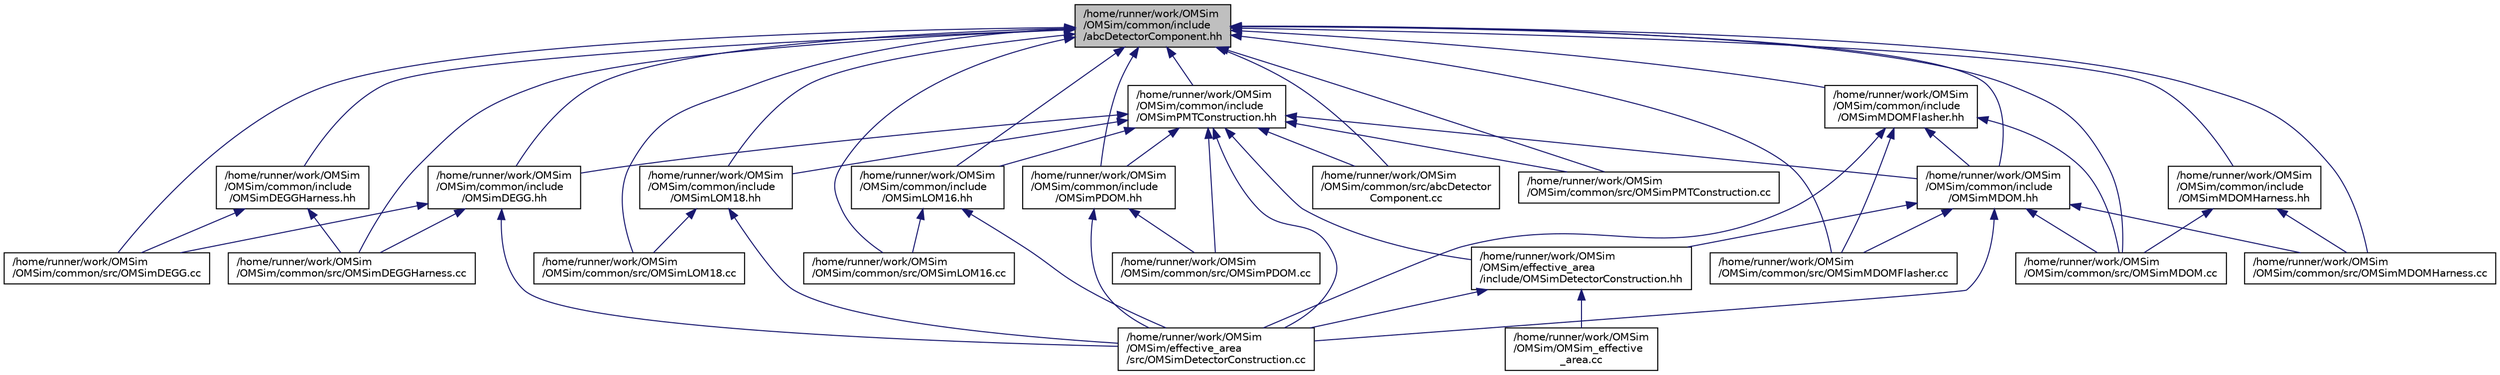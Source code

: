 digraph "/home/runner/work/OMSim/OMSim/common/include/abcDetectorComponent.hh"
{
 // LATEX_PDF_SIZE
  edge [fontname="Helvetica",fontsize="10",labelfontname="Helvetica",labelfontsize="10"];
  node [fontname="Helvetica",fontsize="10",shape=record];
  Node1 [label="/home/runner/work/OMSim\l/OMSim/common/include\l/abcDetectorComponent.hh",height=0.2,width=0.4,color="black", fillcolor="grey75", style="filled", fontcolor="black",tooltip=" "];
  Node1 -> Node2 [dir="back",color="midnightblue",fontsize="10",style="solid",fontname="Helvetica"];
  Node2 [label="/home/runner/work/OMSim\l/OMSim/common/include\l/OMSimDEGG.hh",height=0.2,width=0.4,color="black", fillcolor="white", style="filled",URL="$_o_m_sim_d_e_g_g_8hh.html",tooltip=" "];
  Node2 -> Node3 [dir="back",color="midnightblue",fontsize="10",style="solid",fontname="Helvetica"];
  Node3 [label="/home/runner/work/OMSim\l/OMSim/common/src/OMSimDEGG.cc",height=0.2,width=0.4,color="black", fillcolor="white", style="filled",URL="$_o_m_sim_d_e_g_g_8cc.html",tooltip="Construction of the DEGG class."];
  Node2 -> Node4 [dir="back",color="midnightblue",fontsize="10",style="solid",fontname="Helvetica"];
  Node4 [label="/home/runner/work/OMSim\l/OMSim/common/src/OMSimDEGGHarness.cc",height=0.2,width=0.4,color="black", fillcolor="white", style="filled",URL="$_o_m_sim_d_e_g_g_harness_8cc.html",tooltip=" "];
  Node2 -> Node5 [dir="back",color="midnightblue",fontsize="10",style="solid",fontname="Helvetica"];
  Node5 [label="/home/runner/work/OMSim\l/OMSim/effective_area\l/src/OMSimDetectorConstruction.cc",height=0.2,width=0.4,color="black", fillcolor="white", style="filled",URL="$_o_m_sim_detector_construction_8cc.html",tooltip="User defined detector."];
  Node1 -> Node6 [dir="back",color="midnightblue",fontsize="10",style="solid",fontname="Helvetica"];
  Node6 [label="/home/runner/work/OMSim\l/OMSim/common/include\l/OMSimDEGGHarness.hh",height=0.2,width=0.4,color="black", fillcolor="white", style="filled",URL="$_o_m_sim_d_e_g_g_harness_8hh.html",tooltip=" "];
  Node6 -> Node3 [dir="back",color="midnightblue",fontsize="10",style="solid",fontname="Helvetica"];
  Node6 -> Node4 [dir="back",color="midnightblue",fontsize="10",style="solid",fontname="Helvetica"];
  Node1 -> Node7 [dir="back",color="midnightblue",fontsize="10",style="solid",fontname="Helvetica"];
  Node7 [label="/home/runner/work/OMSim\l/OMSim/common/include\l/OMSimLOM16.hh",height=0.2,width=0.4,color="black", fillcolor="white", style="filled",URL="$_o_m_sim_l_o_m16_8hh.html",tooltip=" "];
  Node7 -> Node8 [dir="back",color="midnightblue",fontsize="10",style="solid",fontname="Helvetica"];
  Node8 [label="/home/runner/work/OMSim\l/OMSim/common/src/OMSimLOM16.cc",height=0.2,width=0.4,color="black", fillcolor="white", style="filled",URL="$_o_m_sim_l_o_m16_8cc.html",tooltip="Construction of LOM16."];
  Node7 -> Node5 [dir="back",color="midnightblue",fontsize="10",style="solid",fontname="Helvetica"];
  Node1 -> Node9 [dir="back",color="midnightblue",fontsize="10",style="solid",fontname="Helvetica"];
  Node9 [label="/home/runner/work/OMSim\l/OMSim/common/include\l/OMSimLOM18.hh",height=0.2,width=0.4,color="black", fillcolor="white", style="filled",URL="$_o_m_sim_l_o_m18_8hh.html",tooltip=" "];
  Node9 -> Node10 [dir="back",color="midnightblue",fontsize="10",style="solid",fontname="Helvetica"];
  Node10 [label="/home/runner/work/OMSim\l/OMSim/common/src/OMSimLOM18.cc",height=0.2,width=0.4,color="black", fillcolor="white", style="filled",URL="$_o_m_sim_l_o_m18_8cc.html",tooltip="Construction of LOM18."];
  Node9 -> Node5 [dir="back",color="midnightblue",fontsize="10",style="solid",fontname="Helvetica"];
  Node1 -> Node11 [dir="back",color="midnightblue",fontsize="10",style="solid",fontname="Helvetica"];
  Node11 [label="/home/runner/work/OMSim\l/OMSim/common/include\l/OMSimMDOM.hh",height=0.2,width=0.4,color="black", fillcolor="white", style="filled",URL="$_o_m_sim_m_d_o_m_8hh.html",tooltip=" "];
  Node11 -> Node12 [dir="back",color="midnightblue",fontsize="10",style="solid",fontname="Helvetica"];
  Node12 [label="/home/runner/work/OMSim\l/OMSim/common/src/OMSimMDOM.cc",height=0.2,width=0.4,color="black", fillcolor="white", style="filled",URL="$_o_m_sim_m_d_o_m_8cc.html",tooltip="Construction of mDOM."];
  Node11 -> Node13 [dir="back",color="midnightblue",fontsize="10",style="solid",fontname="Helvetica"];
  Node13 [label="/home/runner/work/OMSim\l/OMSim/common/src/OMSimMDOMFlasher.cc",height=0.2,width=0.4,color="black", fillcolor="white", style="filled",URL="$_o_m_sim_m_d_o_m_flasher_8cc.html",tooltip=" "];
  Node11 -> Node14 [dir="back",color="midnightblue",fontsize="10",style="solid",fontname="Helvetica"];
  Node14 [label="/home/runner/work/OMSim\l/OMSim/common/src/OMSimMDOMHarness.cc",height=0.2,width=0.4,color="black", fillcolor="white", style="filled",URL="$_o_m_sim_m_d_o_m_harness_8cc.html",tooltip="Construction of mDOM harness."];
  Node11 -> Node15 [dir="back",color="midnightblue",fontsize="10",style="solid",fontname="Helvetica"];
  Node15 [label="/home/runner/work/OMSim\l/OMSim/effective_area\l/include/OMSimDetectorConstruction.hh",height=0.2,width=0.4,color="black", fillcolor="white", style="filled",URL="$_o_m_sim_detector_construction_8hh.html",tooltip=" "];
  Node15 -> Node5 [dir="back",color="midnightblue",fontsize="10",style="solid",fontname="Helvetica"];
  Node15 -> Node16 [dir="back",color="midnightblue",fontsize="10",style="solid",fontname="Helvetica"];
  Node16 [label="/home/runner/work/OMSim\l/OMSim/OMSim_effective\l_area.cc",height=0.2,width=0.4,color="black", fillcolor="white", style="filled",URL="$_o_m_sim__effective__area_8cc.html",tooltip="Main for the calculation of effective areas."];
  Node11 -> Node5 [dir="back",color="midnightblue",fontsize="10",style="solid",fontname="Helvetica"];
  Node1 -> Node17 [dir="back",color="midnightblue",fontsize="10",style="solid",fontname="Helvetica"];
  Node17 [label="/home/runner/work/OMSim\l/OMSim/common/include\l/OMSimMDOMFlasher.hh",height=0.2,width=0.4,color="black", fillcolor="white", style="filled",URL="$_o_m_sim_m_d_o_m_flasher_8hh.html",tooltip=" "];
  Node17 -> Node11 [dir="back",color="midnightblue",fontsize="10",style="solid",fontname="Helvetica"];
  Node17 -> Node12 [dir="back",color="midnightblue",fontsize="10",style="solid",fontname="Helvetica"];
  Node17 -> Node13 [dir="back",color="midnightblue",fontsize="10",style="solid",fontname="Helvetica"];
  Node17 -> Node5 [dir="back",color="midnightblue",fontsize="10",style="solid",fontname="Helvetica"];
  Node1 -> Node18 [dir="back",color="midnightblue",fontsize="10",style="solid",fontname="Helvetica"];
  Node18 [label="/home/runner/work/OMSim\l/OMSim/common/include\l/OMSimMDOMHarness.hh",height=0.2,width=0.4,color="black", fillcolor="white", style="filled",URL="$_o_m_sim_m_d_o_m_harness_8hh.html",tooltip=" "];
  Node18 -> Node12 [dir="back",color="midnightblue",fontsize="10",style="solid",fontname="Helvetica"];
  Node18 -> Node14 [dir="back",color="midnightblue",fontsize="10",style="solid",fontname="Helvetica"];
  Node1 -> Node19 [dir="back",color="midnightblue",fontsize="10",style="solid",fontname="Helvetica"];
  Node19 [label="/home/runner/work/OMSim\l/OMSim/common/include\l/OMSimPDOM.hh",height=0.2,width=0.4,color="black", fillcolor="white", style="filled",URL="$_o_m_sim_p_d_o_m_8hh.html",tooltip=" "];
  Node19 -> Node20 [dir="back",color="midnightblue",fontsize="10",style="solid",fontname="Helvetica"];
  Node20 [label="/home/runner/work/OMSim\l/OMSim/common/src/OMSimPDOM.cc",height=0.2,width=0.4,color="black", fillcolor="white", style="filled",URL="$_o_m_sim_p_d_o_m_8cc.html",tooltip="Implementation of the pDOM/Gen1 DOM class."];
  Node19 -> Node5 [dir="back",color="midnightblue",fontsize="10",style="solid",fontname="Helvetica"];
  Node1 -> Node21 [dir="back",color="midnightblue",fontsize="10",style="solid",fontname="Helvetica"];
  Node21 [label="/home/runner/work/OMSim\l/OMSim/common/include\l/OMSimPMTConstruction.hh",height=0.2,width=0.4,color="black", fillcolor="white", style="filled",URL="$_o_m_sim_p_m_t_construction_8hh.html",tooltip=" "];
  Node21 -> Node2 [dir="back",color="midnightblue",fontsize="10",style="solid",fontname="Helvetica"];
  Node21 -> Node7 [dir="back",color="midnightblue",fontsize="10",style="solid",fontname="Helvetica"];
  Node21 -> Node9 [dir="back",color="midnightblue",fontsize="10",style="solid",fontname="Helvetica"];
  Node21 -> Node11 [dir="back",color="midnightblue",fontsize="10",style="solid",fontname="Helvetica"];
  Node21 -> Node19 [dir="back",color="midnightblue",fontsize="10",style="solid",fontname="Helvetica"];
  Node21 -> Node22 [dir="back",color="midnightblue",fontsize="10",style="solid",fontname="Helvetica"];
  Node22 [label="/home/runner/work/OMSim\l/OMSim/common/src/abcDetector\lComponent.cc",height=0.2,width=0.4,color="black", fillcolor="white", style="filled",URL="$abc_detector_component_8cc.html",tooltip="Contains the implementation of the abcDetectorComponent class."];
  Node21 -> Node20 [dir="back",color="midnightblue",fontsize="10",style="solid",fontname="Helvetica"];
  Node21 -> Node23 [dir="back",color="midnightblue",fontsize="10",style="solid",fontname="Helvetica"];
  Node23 [label="/home/runner/work/OMSim\l/OMSim/common/src/OMSimPMTConstruction.cc",height=0.2,width=0.4,color="black", fillcolor="white", style="filled",URL="$_o_m_sim_p_m_t_construction_8cc.html",tooltip="Construction of the PMTs."];
  Node21 -> Node15 [dir="back",color="midnightblue",fontsize="10",style="solid",fontname="Helvetica"];
  Node21 -> Node5 [dir="back",color="midnightblue",fontsize="10",style="solid",fontname="Helvetica"];
  Node1 -> Node22 [dir="back",color="midnightblue",fontsize="10",style="solid",fontname="Helvetica"];
  Node1 -> Node3 [dir="back",color="midnightblue",fontsize="10",style="solid",fontname="Helvetica"];
  Node1 -> Node4 [dir="back",color="midnightblue",fontsize="10",style="solid",fontname="Helvetica"];
  Node1 -> Node8 [dir="back",color="midnightblue",fontsize="10",style="solid",fontname="Helvetica"];
  Node1 -> Node10 [dir="back",color="midnightblue",fontsize="10",style="solid",fontname="Helvetica"];
  Node1 -> Node12 [dir="back",color="midnightblue",fontsize="10",style="solid",fontname="Helvetica"];
  Node1 -> Node13 [dir="back",color="midnightblue",fontsize="10",style="solid",fontname="Helvetica"];
  Node1 -> Node14 [dir="back",color="midnightblue",fontsize="10",style="solid",fontname="Helvetica"];
  Node1 -> Node23 [dir="back",color="midnightblue",fontsize="10",style="solid",fontname="Helvetica"];
}
